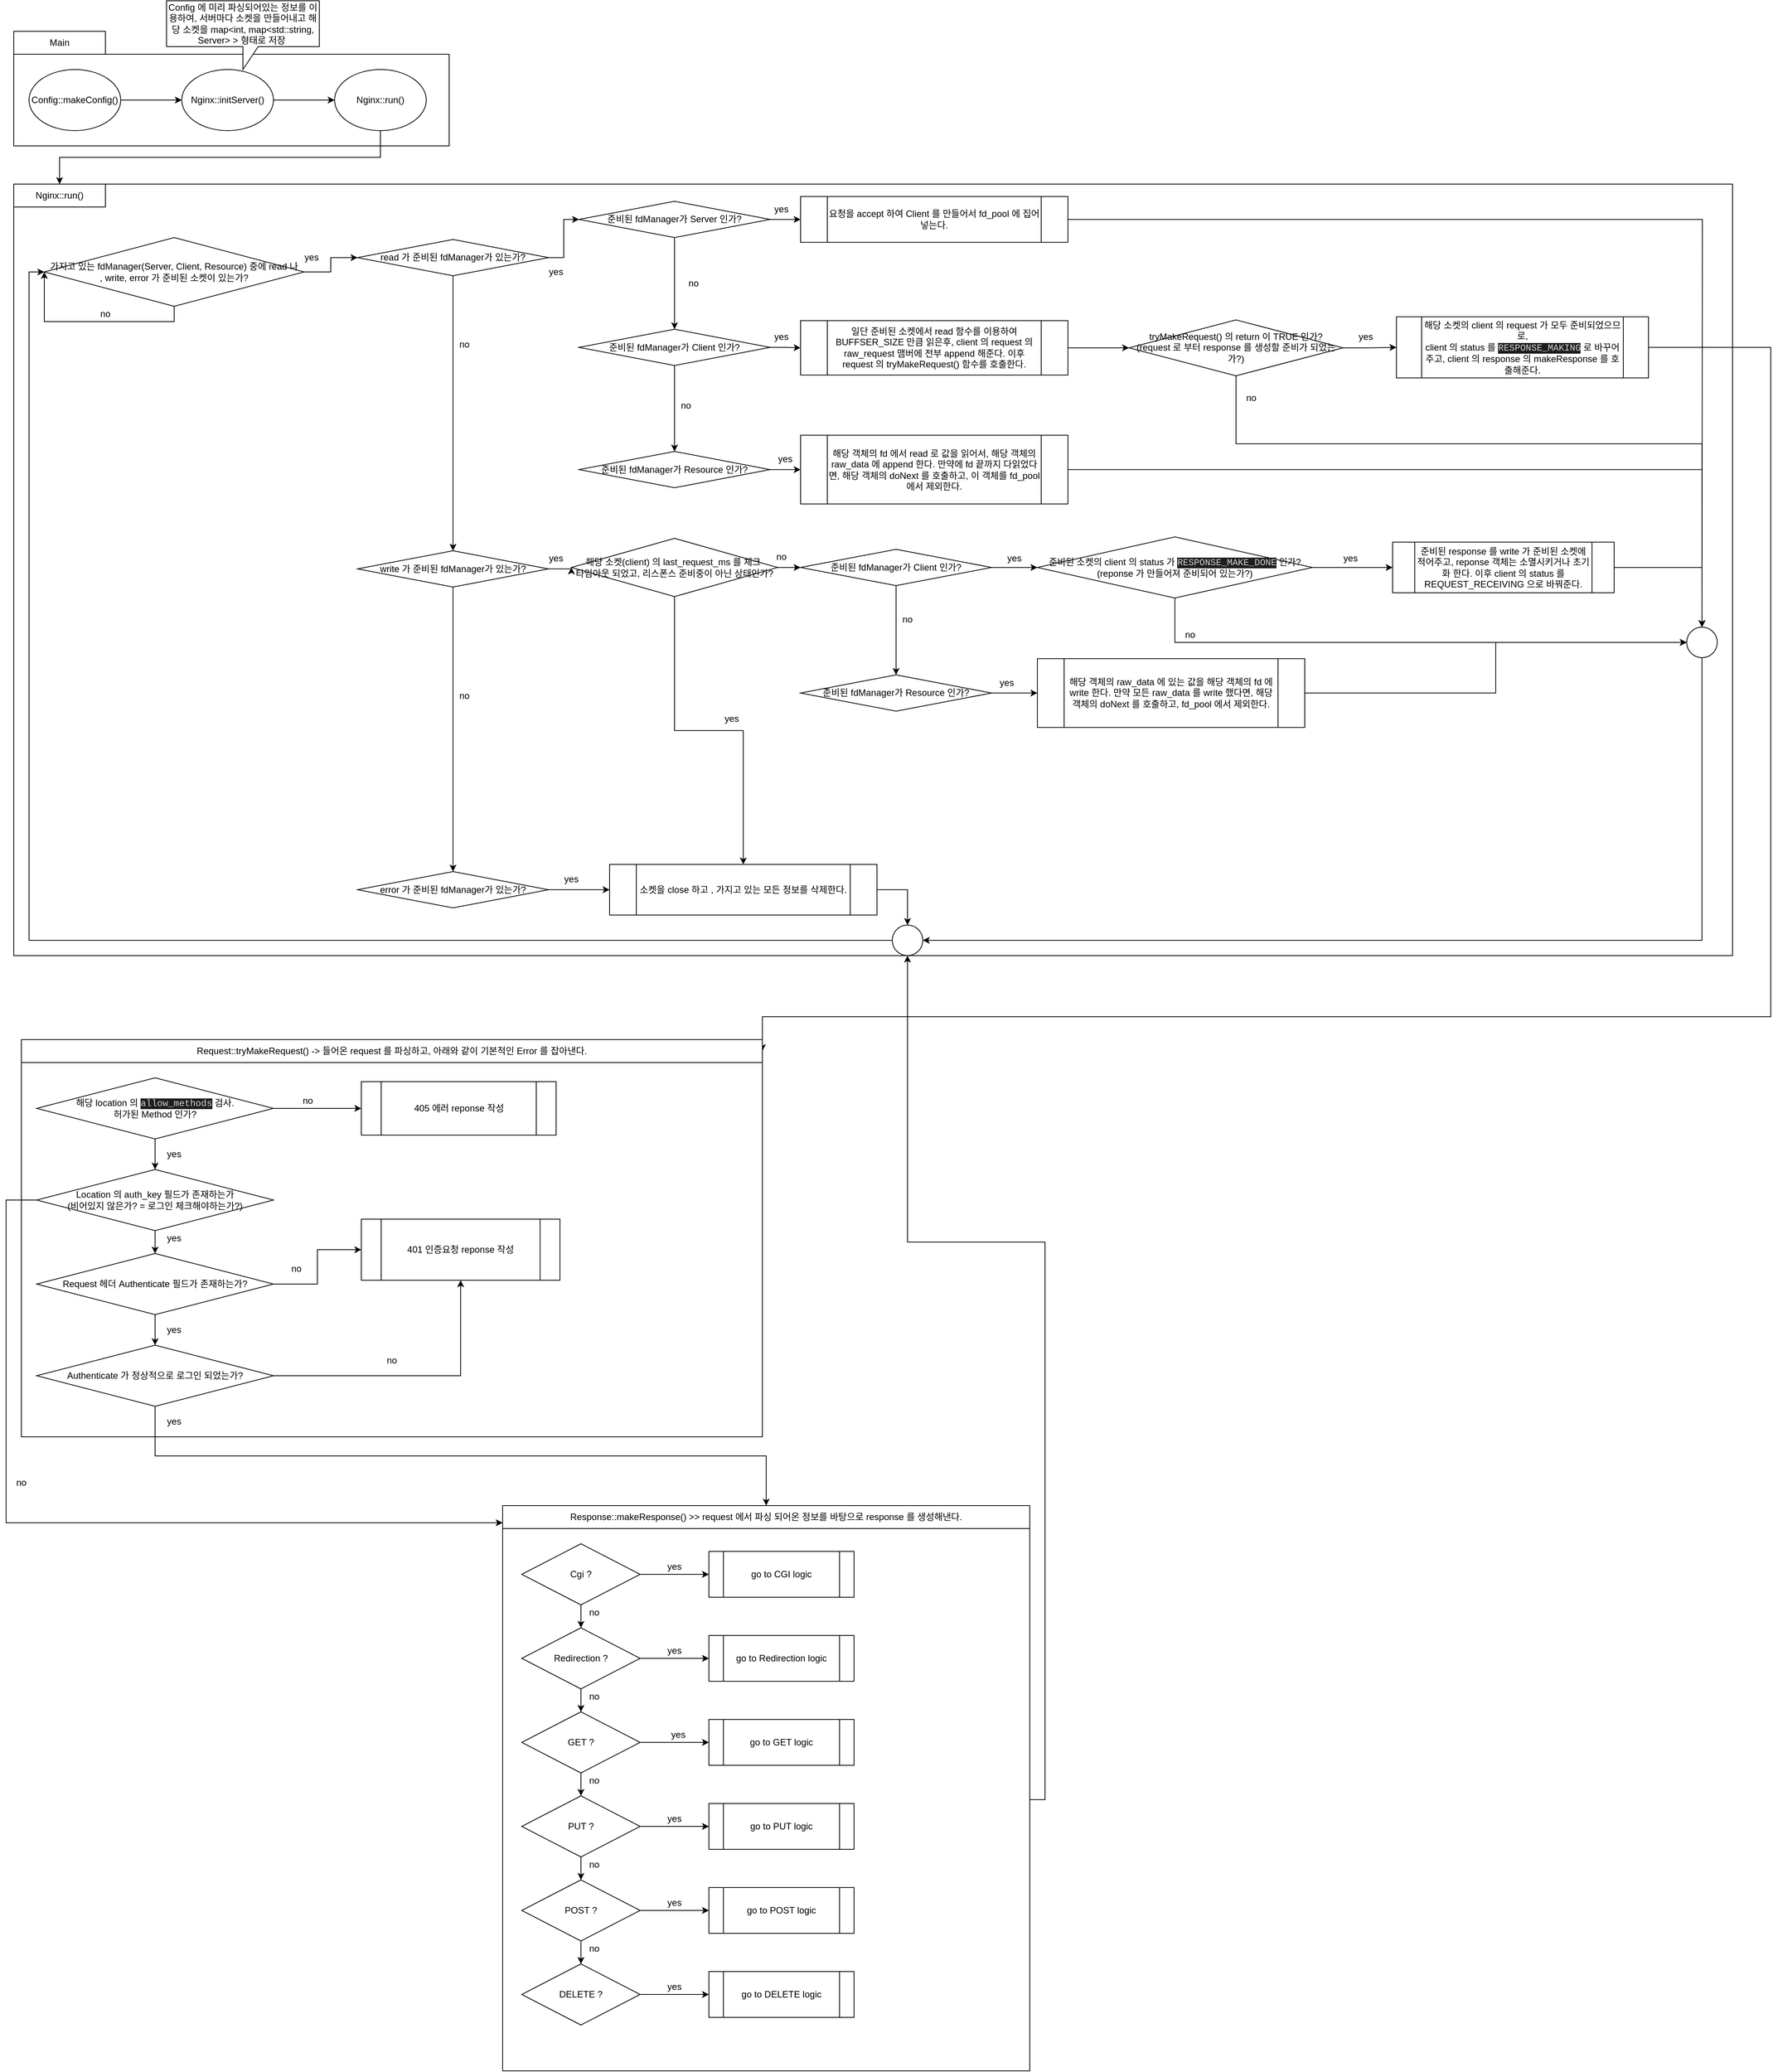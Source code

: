 <mxfile>
    <diagram id="PMlPp6as_ETNEX1RSq5d" name="Main logic">
        <mxGraphModel dx="1521" dy="1860" grid="1" gridSize="10" guides="1" tooltips="1" connect="1" arrows="1" fold="1" page="1" pageScale="1" pageWidth="850" pageHeight="1100" math="0" shadow="0">
            <root>
                <mxCell id="0"/>
                <mxCell id="1" parent="0"/>
                <mxCell id="9" value="" style="rounded=0;whiteSpace=wrap;html=1;" parent="1" vertex="1">
                    <mxGeometry x="30" y="50" width="570" height="120" as="geometry"/>
                </mxCell>
                <mxCell id="13" value="&lt;span&gt;Main&lt;/span&gt;" style="rounded=0;whiteSpace=wrap;html=1;" parent="1" vertex="1">
                    <mxGeometry x="30" y="20" width="120" height="30" as="geometry"/>
                </mxCell>
                <mxCell id="21" style="edgeStyle=orthogonalEdgeStyle;rounded=0;orthogonalLoop=1;jettySize=auto;html=1;exitX=1;exitY=0.5;exitDx=0;exitDy=0;entryX=0;entryY=0.5;entryDx=0;entryDy=0;" parent="1" source="16" target="19" edge="1">
                    <mxGeometry relative="1" as="geometry"/>
                </mxCell>
                <mxCell id="16" value="Config::makeConfig()" style="ellipse;whiteSpace=wrap;html=1;" parent="1" vertex="1">
                    <mxGeometry x="50" y="70" width="120" height="80" as="geometry"/>
                </mxCell>
                <mxCell id="22" style="edgeStyle=orthogonalEdgeStyle;rounded=0;orthogonalLoop=1;jettySize=auto;html=1;exitX=1;exitY=0.5;exitDx=0;exitDy=0;" parent="1" source="19" target="20" edge="1">
                    <mxGeometry relative="1" as="geometry"/>
                </mxCell>
                <mxCell id="19" value="Nginx::initServer()" style="ellipse;whiteSpace=wrap;html=1;" parent="1" vertex="1">
                    <mxGeometry x="250" y="70" width="120" height="80" as="geometry"/>
                </mxCell>
                <mxCell id="26" style="edgeStyle=orthogonalEdgeStyle;rounded=0;orthogonalLoop=1;jettySize=auto;html=1;exitX=0.5;exitY=1;exitDx=0;exitDy=0;entryX=0.5;entryY=0;entryDx=0;entryDy=0;" parent="1" source="20" target="25" edge="1">
                    <mxGeometry relative="1" as="geometry"/>
                </mxCell>
                <mxCell id="20" value="Nginx::run()" style="ellipse;whiteSpace=wrap;html=1;" parent="1" vertex="1">
                    <mxGeometry x="450" y="70" width="120" height="80" as="geometry"/>
                </mxCell>
                <mxCell id="23" value="Config 에 미리 파싱되어있는 정보를 이용하여, 서버마다 소켓을 만들어내고 해당 소켓을 map&amp;lt;int, map&amp;lt;std::string, Server&amp;gt; &amp;gt; 형태로 저장&amp;nbsp;" style="shape=callout;whiteSpace=wrap;html=1;perimeter=calloutPerimeter;" parent="1" vertex="1">
                    <mxGeometry x="230" y="-20" width="200" height="90" as="geometry"/>
                </mxCell>
                <mxCell id="24" value="" style="rounded=0;whiteSpace=wrap;html=1;" parent="1" vertex="1">
                    <mxGeometry x="30" y="220" width="2250" height="1010" as="geometry"/>
                </mxCell>
                <mxCell id="25" value="Nginx::run()" style="rounded=0;whiteSpace=wrap;html=1;" parent="1" vertex="1">
                    <mxGeometry x="30" y="220" width="120" height="30" as="geometry"/>
                </mxCell>
                <mxCell id="42" style="edgeStyle=orthogonalEdgeStyle;rounded=0;orthogonalLoop=1;jettySize=auto;html=1;exitX=1;exitY=0.5;exitDx=0;exitDy=0;entryX=0;entryY=0.5;entryDx=0;entryDy=0;" parent="1" source="32" target="39" edge="1">
                    <mxGeometry relative="1" as="geometry"/>
                </mxCell>
                <mxCell id="32" value="&lt;span&gt;가지고 있는 fdManager(Server, Client, Resource) 중에 read 나&lt;br&gt;, write, error 가 준비된 소켓이 있는가?&lt;/span&gt;" style="rhombus;whiteSpace=wrap;html=1;" parent="1" vertex="1">
                    <mxGeometry x="70" y="290" width="340" height="90" as="geometry"/>
                </mxCell>
                <mxCell id="37" style="edgeStyle=orthogonalEdgeStyle;rounded=0;orthogonalLoop=1;jettySize=auto;html=1;exitX=0.5;exitY=1;exitDx=0;exitDy=0;entryX=0;entryY=0.5;entryDx=0;entryDy=0;" parent="1" source="32" target="32" edge="1">
                    <mxGeometry relative="1" as="geometry">
                        <Array as="points">
                            <mxPoint x="240" y="400"/>
                            <mxPoint x="70" y="400"/>
                        </Array>
                    </mxGeometry>
                </mxCell>
                <mxCell id="38" value="no" style="text;html=1;strokeColor=none;fillColor=none;align=center;verticalAlign=middle;whiteSpace=wrap;rounded=0;" parent="1" vertex="1">
                    <mxGeometry x="130" y="380" width="40" height="20" as="geometry"/>
                </mxCell>
                <mxCell id="43" style="edgeStyle=orthogonalEdgeStyle;rounded=0;orthogonalLoop=1;jettySize=auto;html=1;exitX=0.5;exitY=1;exitDx=0;exitDy=0;entryX=0.5;entryY=0;entryDx=0;entryDy=0;" parent="1" source="39" target="40" edge="1">
                    <mxGeometry relative="1" as="geometry"/>
                </mxCell>
                <mxCell id="126" style="edgeStyle=orthogonalEdgeStyle;rounded=0;orthogonalLoop=1;jettySize=auto;html=1;exitX=1;exitY=0.5;exitDx=0;exitDy=0;entryX=0;entryY=0.5;entryDx=0;entryDy=0;" parent="1" source="39" target="131" edge="1">
                    <mxGeometry relative="1" as="geometry">
                        <mxPoint x="790" y="446.25" as="targetPoint"/>
                    </mxGeometry>
                </mxCell>
                <mxCell id="39" value="read 가 준비된 fdManager가 있는가?" style="rhombus;whiteSpace=wrap;html=1;" parent="1" vertex="1">
                    <mxGeometry x="480" y="292.5" width="250" height="47.5" as="geometry"/>
                </mxCell>
                <mxCell id="44" style="edgeStyle=orthogonalEdgeStyle;rounded=0;orthogonalLoop=1;jettySize=auto;html=1;exitX=0.5;exitY=1;exitDx=0;exitDy=0;entryX=0.5;entryY=0;entryDx=0;entryDy=0;" parent="1" source="40" target="41" edge="1">
                    <mxGeometry relative="1" as="geometry"/>
                </mxCell>
                <mxCell id="80" style="edgeStyle=orthogonalEdgeStyle;rounded=0;orthogonalLoop=1;jettySize=auto;html=1;exitX=1;exitY=0.5;exitDx=0;exitDy=0;entryX=0;entryY=0.5;entryDx=0;entryDy=0;" parent="1" source="40" target="79" edge="1">
                    <mxGeometry relative="1" as="geometry"/>
                </mxCell>
                <mxCell id="40" value="write 가 준비된 fdManager가 있는가?" style="rhombus;whiteSpace=wrap;html=1;" parent="1" vertex="1">
                    <mxGeometry x="480" y="700" width="250" height="47.5" as="geometry"/>
                </mxCell>
                <mxCell id="71" style="edgeStyle=orthogonalEdgeStyle;rounded=0;orthogonalLoop=1;jettySize=auto;html=1;exitX=1;exitY=0.5;exitDx=0;exitDy=0;entryX=0;entryY=0.5;entryDx=0;entryDy=0;" parent="1" source="41" target="70" edge="1">
                    <mxGeometry relative="1" as="geometry"/>
                </mxCell>
                <mxCell id="41" value="error 가 준비된 fdManager가 있는가?" style="rhombus;whiteSpace=wrap;html=1;" parent="1" vertex="1">
                    <mxGeometry x="480" y="1120" width="250" height="47.5" as="geometry"/>
                </mxCell>
                <mxCell id="48" style="edgeStyle=orthogonalEdgeStyle;rounded=0;orthogonalLoop=1;jettySize=auto;html=1;exitX=1;exitY=0.5;exitDx=0;exitDy=0;entryX=0;entryY=0.5;entryDx=0;entryDy=0;" parent="1" source="45" target="47" edge="1">
                    <mxGeometry relative="1" as="geometry"/>
                </mxCell>
                <mxCell id="45" value="일단 준비된 소켓에서 read 함수를 이용하여 BUFFSER_SIZE 만큼 읽은후, client 의 request 의 raw_request 맴버에 전부 append 해준다. 이후 request 의 tryMakeRequest() 함수를 호출한다." style="shape=process;whiteSpace=wrap;html=1;backgroundOutline=1;" parent="1" vertex="1">
                    <mxGeometry x="1060" y="398.75" width="350" height="71.25" as="geometry"/>
                </mxCell>
                <mxCell id="51" style="edgeStyle=orthogonalEdgeStyle;rounded=0;orthogonalLoop=1;jettySize=auto;html=1;exitX=1;exitY=0.5;exitDx=0;exitDy=0;entryX=0;entryY=0.5;entryDx=0;entryDy=0;" parent="1" source="47" target="50" edge="1">
                    <mxGeometry relative="1" as="geometry"/>
                </mxCell>
                <mxCell id="M4iSgE3HYxAyS5GzGZ9o-181" style="edgeStyle=orthogonalEdgeStyle;rounded=0;orthogonalLoop=1;jettySize=auto;html=1;exitX=0.5;exitY=1;exitDx=0;exitDy=0;entryX=0.5;entryY=0;entryDx=0;entryDy=0;" edge="1" parent="1" source="47" target="55">
                    <mxGeometry relative="1" as="geometry">
                        <Array as="points">
                            <mxPoint x="1630" y="560"/>
                            <mxPoint x="2240" y="560"/>
                        </Array>
                    </mxGeometry>
                </mxCell>
                <mxCell id="47" value="tryMakeRequest() 의 return 이 TRUE 인가?&lt;br&gt;(request 로 부터 response 를 생성할 준비가 되었는가?)" style="rhombus;whiteSpace=wrap;html=1;" parent="1" vertex="1">
                    <mxGeometry x="1490" y="397.82" width="280" height="73.12" as="geometry"/>
                </mxCell>
                <mxCell id="58" style="edgeStyle=orthogonalEdgeStyle;rounded=0;orthogonalLoop=1;jettySize=auto;html=1;exitX=1;exitY=0.5;exitDx=0;exitDy=0;entryX=1;entryY=0.5;entryDx=0;entryDy=0;" parent="1" source="50" target="88" edge="1">
                    <mxGeometry relative="1" as="geometry">
                        <Array as="points">
                            <mxPoint x="2330" y="434"/>
                            <mxPoint x="2330" y="1310"/>
                            <mxPoint x="1010" y="1310"/>
                        </Array>
                    </mxGeometry>
                </mxCell>
                <mxCell id="50" value="해당 소켓의 client 의 request 가 모두 준비되었으므로,&lt;br&gt;client 의 status 를&amp;nbsp;&lt;span style=&quot;background-color: rgb(30 , 30 , 30) ; color: rgb(212 , 212 , 212) ; font-family: &amp;#34;menlo&amp;#34; , &amp;#34;monaco&amp;#34; , &amp;#34;courier new&amp;#34; , monospace&quot;&gt;RESPONSE_MAKING&lt;/span&gt;&lt;span&gt;&amp;nbsp;로 바꾸어주고,&amp;nbsp;&lt;/span&gt;&lt;span&gt;client 의 response 의 makeResponse 를 호출해준다.&lt;/span&gt;" style="shape=process;whiteSpace=wrap;html=1;backgroundOutline=1;" parent="1" vertex="1">
                    <mxGeometry x="1840" y="393.75" width="330" height="80" as="geometry"/>
                </mxCell>
                <mxCell id="52" value="yes" style="text;html=1;strokeColor=none;fillColor=none;align=center;verticalAlign=middle;whiteSpace=wrap;rounded=0;" parent="1" vertex="1">
                    <mxGeometry x="400" y="306.25" width="40" height="20" as="geometry"/>
                </mxCell>
                <mxCell id="53" value="yes" style="text;html=1;strokeColor=none;fillColor=none;align=center;verticalAlign=middle;whiteSpace=wrap;rounded=0;" parent="1" vertex="1">
                    <mxGeometry x="720" y="325" width="40" height="20" as="geometry"/>
                </mxCell>
                <mxCell id="74" style="edgeStyle=orthogonalEdgeStyle;rounded=0;orthogonalLoop=1;jettySize=auto;html=1;exitX=0.5;exitY=1;exitDx=0;exitDy=0;entryX=1;entryY=0.5;entryDx=0;entryDy=0;" parent="1" source="55" target="73" edge="1">
                    <mxGeometry relative="1" as="geometry">
                        <Array as="points">
                            <mxPoint x="2240" y="1210"/>
                        </Array>
                    </mxGeometry>
                </mxCell>
                <mxCell id="55" value="" style="ellipse;whiteSpace=wrap;html=1;" parent="1" vertex="1">
                    <mxGeometry x="2220" y="800" width="40" height="40" as="geometry"/>
                </mxCell>
                <mxCell id="150" style="edgeStyle=orthogonalEdgeStyle;rounded=0;orthogonalLoop=1;jettySize=auto;html=1;exitX=1;exitY=0.5;exitDx=0;exitDy=0;entryX=0;entryY=0.5;entryDx=0;entryDy=0;" parent="1" source="59" target="62" edge="1">
                    <mxGeometry relative="1" as="geometry"/>
                </mxCell>
                <mxCell id="M4iSgE3HYxAyS5GzGZ9o-176" style="edgeStyle=orthogonalEdgeStyle;rounded=0;orthogonalLoop=1;jettySize=auto;html=1;exitX=0.5;exitY=1;exitDx=0;exitDy=0;entryX=0;entryY=0.5;entryDx=0;entryDy=0;" edge="1" parent="1" source="59" target="55">
                    <mxGeometry relative="1" as="geometry"/>
                </mxCell>
                <mxCell id="59" value="준비된 소켓의 client 의 status 가&amp;nbsp;&lt;span style=&quot;background-color: rgb(30 , 30 , 30) ; color: rgb(212 , 212 , 212) ; font-family: &amp;#34;menlo&amp;#34; , &amp;#34;monaco&amp;#34; , &amp;#34;courier new&amp;#34; , monospace&quot;&gt;RESPONSE_MAKE_DONE&lt;/span&gt;&lt;span&gt;&amp;nbsp;인가?&lt;/span&gt;&lt;br&gt;(reponse 가 만들어져 준비되어 있는가?)" style="rhombus;whiteSpace=wrap;html=1;" parent="1" vertex="1">
                    <mxGeometry x="1370" y="681.88" width="360" height="80" as="geometry"/>
                </mxCell>
                <mxCell id="64" style="edgeStyle=orthogonalEdgeStyle;rounded=0;orthogonalLoop=1;jettySize=auto;html=1;exitX=1;exitY=0.5;exitDx=0;exitDy=0;entryX=0.5;entryY=0;entryDx=0;entryDy=0;" parent="1" source="62" target="55" edge="1">
                    <mxGeometry relative="1" as="geometry"/>
                </mxCell>
                <mxCell id="62" value="준비된 response 를 write 가 준비된 소켓에 적어주고, reponse 객체는 소멸시키거나 초기화 한다. 이후 client 의 status 를 REQUEST_RECEIVING 으로 바꿔준다." style="shape=process;whiteSpace=wrap;html=1;backgroundOutline=1;" parent="1" vertex="1">
                    <mxGeometry x="1835" y="688.75" width="290" height="66.25" as="geometry"/>
                </mxCell>
                <mxCell id="65" value="no" style="text;html=1;strokeColor=none;fillColor=none;align=center;verticalAlign=middle;whiteSpace=wrap;rounded=0;" parent="1" vertex="1">
                    <mxGeometry x="600" y="420" width="40" height="20" as="geometry"/>
                </mxCell>
                <mxCell id="66" value="no" style="text;html=1;strokeColor=none;fillColor=none;align=center;verticalAlign=middle;whiteSpace=wrap;rounded=0;" parent="1" vertex="1">
                    <mxGeometry x="600" y="880.0" width="40" height="20" as="geometry"/>
                </mxCell>
                <mxCell id="67" value="yes" style="text;html=1;strokeColor=none;fillColor=none;align=center;verticalAlign=middle;whiteSpace=wrap;rounded=0;" parent="1" vertex="1">
                    <mxGeometry x="720" y="700" width="40" height="20" as="geometry"/>
                </mxCell>
                <mxCell id="75" style="edgeStyle=orthogonalEdgeStyle;rounded=0;orthogonalLoop=1;jettySize=auto;html=1;exitX=1;exitY=0.5;exitDx=0;exitDy=0;entryX=0.5;entryY=0;entryDx=0;entryDy=0;" parent="1" source="70" target="73" edge="1">
                    <mxGeometry relative="1" as="geometry"/>
                </mxCell>
                <mxCell id="70" value="소켓을 close 하고 , 가지고 있는 모든 정보를 삭제한다." style="shape=process;whiteSpace=wrap;html=1;backgroundOutline=1;" parent="1" vertex="1">
                    <mxGeometry x="810" y="1110.63" width="350" height="66.25" as="geometry"/>
                </mxCell>
                <mxCell id="72" value="yes" style="text;html=1;strokeColor=none;fillColor=none;align=center;verticalAlign=middle;whiteSpace=wrap;rounded=0;" parent="1" vertex="1">
                    <mxGeometry x="740" y="1120" width="40" height="20" as="geometry"/>
                </mxCell>
                <mxCell id="76" style="edgeStyle=orthogonalEdgeStyle;rounded=0;orthogonalLoop=1;jettySize=auto;html=1;exitX=0;exitY=0.5;exitDx=0;exitDy=0;entryX=0;entryY=0.5;entryDx=0;entryDy=0;" parent="1" source="73" target="32" edge="1">
                    <mxGeometry relative="1" as="geometry"/>
                </mxCell>
                <mxCell id="73" value="" style="ellipse;whiteSpace=wrap;html=1;" parent="1" vertex="1">
                    <mxGeometry x="1180" y="1190" width="40" height="40" as="geometry"/>
                </mxCell>
                <mxCell id="84" style="edgeStyle=orthogonalEdgeStyle;rounded=0;orthogonalLoop=1;jettySize=auto;html=1;exitX=0.5;exitY=1;exitDx=0;exitDy=0;entryX=0.5;entryY=0;entryDx=0;entryDy=0;" parent="1" source="79" target="70" edge="1">
                    <mxGeometry relative="1" as="geometry"/>
                </mxCell>
                <mxCell id="147" style="edgeStyle=orthogonalEdgeStyle;rounded=0;orthogonalLoop=1;jettySize=auto;html=1;exitX=1;exitY=0.5;exitDx=0;exitDy=0;entryX=0;entryY=0.5;entryDx=0;entryDy=0;" parent="1" source="79" target="146" edge="1">
                    <mxGeometry relative="1" as="geometry"/>
                </mxCell>
                <mxCell id="79" value="해당 소켓(client) 의 last_request_ms 를 체크&amp;nbsp;&lt;br&gt;타임아웃 되었고, 리스폰스 준비중이 아닌 상태인가?" style="rhombus;whiteSpace=wrap;html=1;" parent="1" vertex="1">
                    <mxGeometry x="760" y="683.75" width="270" height="76.26" as="geometry"/>
                </mxCell>
                <mxCell id="85" value="yes" style="text;html=1;strokeColor=none;fillColor=none;align=center;verticalAlign=middle;whiteSpace=wrap;rounded=0;" parent="1" vertex="1">
                    <mxGeometry x="950" y="910" width="40" height="20" as="geometry"/>
                </mxCell>
                <mxCell id="88" value="Request::tryMakeRequest() -&amp;gt; 들어온 request 를 파싱하고, 아래와 같이 기본적인 Error 를 잡아낸다." style="rounded=0;whiteSpace=wrap;html=1;" parent="1" vertex="1">
                    <mxGeometry x="40" y="1340" width="970" height="30" as="geometry"/>
                </mxCell>
                <mxCell id="89" value="" style="rounded=0;whiteSpace=wrap;html=1;" parent="1" vertex="1">
                    <mxGeometry x="40" y="1370" width="970" height="490" as="geometry"/>
                </mxCell>
                <mxCell id="92" style="edgeStyle=orthogonalEdgeStyle;rounded=0;orthogonalLoop=1;jettySize=auto;html=1;exitX=1;exitY=0.5;exitDx=0;exitDy=0;entryX=0;entryY=0.5;entryDx=0;entryDy=0;" parent="1" source="90" target="91" edge="1">
                    <mxGeometry relative="1" as="geometry"/>
                </mxCell>
                <mxCell id="100" style="edgeStyle=orthogonalEdgeStyle;rounded=0;orthogonalLoop=1;jettySize=auto;html=1;exitX=0.5;exitY=1;exitDx=0;exitDy=0;entryX=0.5;entryY=0;entryDx=0;entryDy=0;" parent="1" source="90" target="94" edge="1">
                    <mxGeometry relative="1" as="geometry"/>
                </mxCell>
                <mxCell id="90" value="해당 location 의&amp;nbsp;&lt;span style=&quot;background-color: rgb(30 , 30 , 30) ; color: rgb(212 , 212 , 212) ; font-family: &amp;#34;menlo&amp;#34; , &amp;#34;monaco&amp;#34; , &amp;#34;courier new&amp;#34; , monospace&quot;&gt;allow_methods&lt;/span&gt;&amp;nbsp;검사.&lt;br&gt;허가된 Method 인가?" style="rhombus;whiteSpace=wrap;html=1;" parent="1" vertex="1">
                    <mxGeometry x="60" y="1390" width="310" height="80" as="geometry"/>
                </mxCell>
                <mxCell id="91" value="405 에러 reponse 작성" style="shape=process;whiteSpace=wrap;html=1;backgroundOutline=1;" parent="1" vertex="1">
                    <mxGeometry x="485" y="1395" width="255" height="70" as="geometry"/>
                </mxCell>
                <mxCell id="93" value="no" style="text;html=1;strokeColor=none;fillColor=none;align=center;verticalAlign=middle;whiteSpace=wrap;rounded=0;" parent="1" vertex="1">
                    <mxGeometry x="395" y="1410" width="40" height="20" as="geometry"/>
                </mxCell>
                <mxCell id="96" style="edgeStyle=orthogonalEdgeStyle;rounded=0;orthogonalLoop=1;jettySize=auto;html=1;entryX=0;entryY=0.75;entryDx=0;entryDy=0;exitX=0;exitY=0.5;exitDx=0;exitDy=0;" parent="1" source="94" target="154" edge="1">
                    <mxGeometry relative="1" as="geometry">
                        <Array as="points">
                            <mxPoint x="20" y="1550"/>
                            <mxPoint x="20" y="1973"/>
                        </Array>
                    </mxGeometry>
                </mxCell>
                <mxCell id="103" style="edgeStyle=orthogonalEdgeStyle;rounded=0;orthogonalLoop=1;jettySize=auto;html=1;exitX=0.5;exitY=1;exitDx=0;exitDy=0;entryX=0.5;entryY=0;entryDx=0;entryDy=0;" parent="1" source="94" target="101" edge="1">
                    <mxGeometry relative="1" as="geometry"/>
                </mxCell>
                <mxCell id="94" value="Location 의 auth_key 필드가 존재하는가&lt;br&gt;(비어있지 않은가? = 로그인 체크해야하는가?)" style="rhombus;whiteSpace=wrap;html=1;" parent="1" vertex="1">
                    <mxGeometry x="60" y="1510" width="310" height="80" as="geometry"/>
                </mxCell>
                <mxCell id="97" value="no" style="text;html=1;strokeColor=none;fillColor=none;align=center;verticalAlign=middle;whiteSpace=wrap;rounded=0;" parent="1" vertex="1">
                    <mxGeometry x="20" y="1910" width="40" height="20" as="geometry"/>
                </mxCell>
                <mxCell id="98" value="401 인증요청 reponse 작성" style="shape=process;whiteSpace=wrap;html=1;backgroundOutline=1;" parent="1" vertex="1">
                    <mxGeometry x="485" y="1575" width="260" height="80" as="geometry"/>
                </mxCell>
                <mxCell id="107" style="edgeStyle=orthogonalEdgeStyle;rounded=0;orthogonalLoop=1;jettySize=auto;html=1;exitX=1;exitY=0.5;exitDx=0;exitDy=0;entryX=0;entryY=0.5;entryDx=0;entryDy=0;" parent="1" source="101" target="98" edge="1">
                    <mxGeometry relative="1" as="geometry"/>
                </mxCell>
                <mxCell id="109" style="edgeStyle=orthogonalEdgeStyle;rounded=0;orthogonalLoop=1;jettySize=auto;html=1;exitX=0.5;exitY=1;exitDx=0;exitDy=0;entryX=0.5;entryY=0;entryDx=0;entryDy=0;" parent="1" source="101" target="108" edge="1">
                    <mxGeometry relative="1" as="geometry"/>
                </mxCell>
                <mxCell id="101" value="Request 헤더 Authenticate 필드가 존재하는가?" style="rhombus;whiteSpace=wrap;html=1;" parent="1" vertex="1">
                    <mxGeometry x="60" y="1620" width="310" height="80" as="geometry"/>
                </mxCell>
                <mxCell id="102" value="yes" style="text;html=1;strokeColor=none;fillColor=none;align=center;verticalAlign=middle;whiteSpace=wrap;rounded=0;" parent="1" vertex="1">
                    <mxGeometry x="220" y="1480" width="40" height="20" as="geometry"/>
                </mxCell>
                <mxCell id="104" value="yes" style="text;html=1;strokeColor=none;fillColor=none;align=center;verticalAlign=middle;whiteSpace=wrap;rounded=0;" parent="1" vertex="1">
                    <mxGeometry x="220" y="1590" width="40" height="20" as="geometry"/>
                </mxCell>
                <mxCell id="105" value="no" style="text;html=1;strokeColor=none;fillColor=none;align=center;verticalAlign=middle;whiteSpace=wrap;rounded=0;" parent="1" vertex="1">
                    <mxGeometry x="380" y="1630" width="40" height="20" as="geometry"/>
                </mxCell>
                <mxCell id="112" style="edgeStyle=orthogonalEdgeStyle;rounded=0;orthogonalLoop=1;jettySize=auto;html=1;exitX=0.5;exitY=1;exitDx=0;exitDy=0;entryX=0.5;entryY=0;entryDx=0;entryDy=0;" parent="1" source="108" target="154" edge="1">
                    <mxGeometry relative="1" as="geometry"/>
                </mxCell>
                <mxCell id="113" style="edgeStyle=orthogonalEdgeStyle;rounded=0;orthogonalLoop=1;jettySize=auto;html=1;exitX=1;exitY=0.5;exitDx=0;exitDy=0;entryX=0.5;entryY=1;entryDx=0;entryDy=0;" parent="1" source="108" target="98" edge="1">
                    <mxGeometry relative="1" as="geometry"/>
                </mxCell>
                <mxCell id="108" value="Authenticate 가 정상적으로 로그인 되었는가?" style="rhombus;whiteSpace=wrap;html=1;" parent="1" vertex="1">
                    <mxGeometry x="60" y="1740" width="310" height="80" as="geometry"/>
                </mxCell>
                <mxCell id="110" value="yes" style="text;html=1;strokeColor=none;fillColor=none;align=center;verticalAlign=middle;whiteSpace=wrap;rounded=0;" parent="1" vertex="1">
                    <mxGeometry x="220" y="1710" width="40" height="20" as="geometry"/>
                </mxCell>
                <mxCell id="111" value="yes" style="text;html=1;strokeColor=none;fillColor=none;align=center;verticalAlign=middle;whiteSpace=wrap;rounded=0;" parent="1" vertex="1">
                    <mxGeometry x="220" y="1830" width="40" height="20" as="geometry"/>
                </mxCell>
                <mxCell id="115" value="no" style="text;html=1;strokeColor=none;fillColor=none;align=center;verticalAlign=middle;whiteSpace=wrap;rounded=0;" parent="1" vertex="1">
                    <mxGeometry x="505" y="1750" width="40" height="20" as="geometry"/>
                </mxCell>
                <mxCell id="134" style="edgeStyle=orthogonalEdgeStyle;rounded=0;orthogonalLoop=1;jettySize=auto;html=1;exitX=0.5;exitY=1;exitDx=0;exitDy=0;entryX=0.5;entryY=0;entryDx=0;entryDy=0;" parent="1" source="131" target="132" edge="1">
                    <mxGeometry relative="1" as="geometry"/>
                </mxCell>
                <mxCell id="138" style="edgeStyle=orthogonalEdgeStyle;rounded=0;orthogonalLoop=1;jettySize=auto;html=1;exitX=1;exitY=0.5;exitDx=0;exitDy=0;entryX=0;entryY=0.5;entryDx=0;entryDy=0;" parent="1" source="131" target="137" edge="1">
                    <mxGeometry relative="1" as="geometry"/>
                </mxCell>
                <mxCell id="131" value="준비된 fdManager가 Server 인가?" style="rhombus;whiteSpace=wrap;html=1;" parent="1" vertex="1">
                    <mxGeometry x="770" y="242.5" width="250" height="47.5" as="geometry"/>
                </mxCell>
                <mxCell id="135" style="edgeStyle=orthogonalEdgeStyle;rounded=0;orthogonalLoop=1;jettySize=auto;html=1;exitX=0.5;exitY=1;exitDx=0;exitDy=0;entryX=0.5;entryY=0;entryDx=0;entryDy=0;" parent="1" source="132" target="133" edge="1">
                    <mxGeometry relative="1" as="geometry"/>
                </mxCell>
                <mxCell id="140" style="edgeStyle=orthogonalEdgeStyle;rounded=0;orthogonalLoop=1;jettySize=auto;html=1;exitX=1;exitY=0.5;exitDx=0;exitDy=0;entryX=0;entryY=0.5;entryDx=0;entryDy=0;" parent="1" source="132" target="45" edge="1">
                    <mxGeometry relative="1" as="geometry"/>
                </mxCell>
                <mxCell id="132" value="준비된 fdManager가 Client 인가?" style="rhombus;whiteSpace=wrap;html=1;" parent="1" vertex="1">
                    <mxGeometry x="770" y="410" width="250" height="47.5" as="geometry"/>
                </mxCell>
                <mxCell id="142" style="edgeStyle=orthogonalEdgeStyle;rounded=0;orthogonalLoop=1;jettySize=auto;html=1;exitX=1;exitY=0.5;exitDx=0;exitDy=0;entryX=0;entryY=0.5;entryDx=0;entryDy=0;" parent="1" source="133" target="141" edge="1">
                    <mxGeometry relative="1" as="geometry"/>
                </mxCell>
                <mxCell id="133" value="준비된 fdManager가 Resource 인가?" style="rhombus;whiteSpace=wrap;html=1;" parent="1" vertex="1">
                    <mxGeometry x="770" y="570" width="250" height="47.5" as="geometry"/>
                </mxCell>
                <mxCell id="139" style="edgeStyle=orthogonalEdgeStyle;rounded=0;orthogonalLoop=1;jettySize=auto;html=1;exitX=1;exitY=0.5;exitDx=0;exitDy=0;" parent="1" source="137" edge="1">
                    <mxGeometry relative="1" as="geometry">
                        <mxPoint x="2240" y="800" as="targetPoint"/>
                    </mxGeometry>
                </mxCell>
                <mxCell id="137" value="요청을 accept 하여 Client 를 만들어서 fd_pool 에 집어넣는다." style="shape=process;whiteSpace=wrap;html=1;backgroundOutline=1;" parent="1" vertex="1">
                    <mxGeometry x="1060" y="236.25" width="350" height="60" as="geometry"/>
                </mxCell>
                <mxCell id="143" style="edgeStyle=orthogonalEdgeStyle;rounded=0;orthogonalLoop=1;jettySize=auto;html=1;exitX=1;exitY=0.5;exitDx=0;exitDy=0;entryX=0.5;entryY=0;entryDx=0;entryDy=0;" parent="1" source="141" target="55" edge="1">
                    <mxGeometry relative="1" as="geometry"/>
                </mxCell>
                <mxCell id="141" value="해당 객체의 fd 에서 read 로 값을 읽어서, 해당 객체의 raw_data 에 append 한다. 만약에 fd 끝까지 다읽었다면, 해당 객체의 doNext 를 호출하고, 이 객체를 fd_pool 에서 제외한다." style="shape=process;whiteSpace=wrap;html=1;backgroundOutline=1;" parent="1" vertex="1">
                    <mxGeometry x="1060" y="548.75" width="350" height="90" as="geometry"/>
                </mxCell>
                <mxCell id="152" style="edgeStyle=orthogonalEdgeStyle;rounded=0;orthogonalLoop=1;jettySize=auto;html=1;exitX=1;exitY=0.5;exitDx=0;exitDy=0;entryX=0;entryY=0.5;entryDx=0;entryDy=0;" parent="1" source="145" target="151" edge="1">
                    <mxGeometry relative="1" as="geometry"/>
                </mxCell>
                <mxCell id="145" value="준비된 fdManager가 Resource 인가?" style="rhombus;whiteSpace=wrap;html=1;" parent="1" vertex="1">
                    <mxGeometry x="1060" y="862.5" width="250" height="47.5" as="geometry"/>
                </mxCell>
                <mxCell id="148" style="edgeStyle=orthogonalEdgeStyle;rounded=0;orthogonalLoop=1;jettySize=auto;html=1;exitX=0.5;exitY=1;exitDx=0;exitDy=0;entryX=0.5;entryY=0;entryDx=0;entryDy=0;" parent="1" source="146" target="145" edge="1">
                    <mxGeometry relative="1" as="geometry"/>
                </mxCell>
                <mxCell id="149" style="edgeStyle=orthogonalEdgeStyle;rounded=0;orthogonalLoop=1;jettySize=auto;html=1;exitX=1;exitY=0.5;exitDx=0;exitDy=0;entryX=0;entryY=0.5;entryDx=0;entryDy=0;" parent="1" source="146" target="59" edge="1">
                    <mxGeometry relative="1" as="geometry"/>
                </mxCell>
                <mxCell id="146" value="준비된 fdManager가 Client 인가?" style="rhombus;whiteSpace=wrap;html=1;" parent="1" vertex="1">
                    <mxGeometry x="1060" y="698.13" width="250" height="47.5" as="geometry"/>
                </mxCell>
                <mxCell id="153" style="edgeStyle=orthogonalEdgeStyle;rounded=0;orthogonalLoop=1;jettySize=auto;html=1;exitX=1;exitY=0.5;exitDx=0;exitDy=0;entryX=0;entryY=0.5;entryDx=0;entryDy=0;" parent="1" source="151" target="55" edge="1">
                    <mxGeometry relative="1" as="geometry"/>
                </mxCell>
                <mxCell id="151" value="해당 객체의 raw_data 에 있는 값을 해당 객체의 fd 에 write 한다. 만약 모든 raw_data 를 write 했다면, 해당 객체의 doNext 를 호출하고, fd_pool 에서 제외한다." style="shape=process;whiteSpace=wrap;html=1;backgroundOutline=1;" parent="1" vertex="1">
                    <mxGeometry x="1370" y="841.25" width="350" height="90" as="geometry"/>
                </mxCell>
                <mxCell id="154" value="Response::makeResponse() &amp;gt;&amp;gt; request 에서 파싱 되어온 정보를 바탕으로 response 를 생성해낸다." style="rounded=0;whiteSpace=wrap;html=1;" parent="1" vertex="1">
                    <mxGeometry x="670" y="1950" width="690" height="30" as="geometry"/>
                </mxCell>
                <mxCell id="ts60tpaNopWPV-SlLp2l-180" style="edgeStyle=orthogonalEdgeStyle;rounded=0;orthogonalLoop=1;jettySize=auto;html=1;exitX=1;exitY=0.5;exitDx=0;exitDy=0;entryX=0.5;entryY=1;entryDx=0;entryDy=0;" parent="1" source="155" target="73" edge="1">
                    <mxGeometry relative="1" as="geometry">
                        <mxPoint x="1200" y="1610" as="targetPoint"/>
                    </mxGeometry>
                </mxCell>
                <mxCell id="155" value="" style="rounded=0;whiteSpace=wrap;html=1;" parent="1" vertex="1">
                    <mxGeometry x="670" y="1980" width="690" height="710" as="geometry"/>
                </mxCell>
                <mxCell id="ts60tpaNopWPV-SlLp2l-168" style="edgeStyle=orthogonalEdgeStyle;rounded=0;orthogonalLoop=1;jettySize=auto;html=1;exitX=1;exitY=0.5;exitDx=0;exitDy=0;entryX=0;entryY=0.5;entryDx=0;entryDy=0;" parent="1" source="157" target="166" edge="1">
                    <mxGeometry relative="1" as="geometry"/>
                </mxCell>
                <mxCell id="ts60tpaNopWPV-SlLp2l-171" style="edgeStyle=orthogonalEdgeStyle;rounded=0;orthogonalLoop=1;jettySize=auto;html=1;exitX=0.5;exitY=1;exitDx=0;exitDy=0;" parent="1" source="157" target="158" edge="1">
                    <mxGeometry relative="1" as="geometry"/>
                </mxCell>
                <mxCell id="157" value="Cgi ?" style="rhombus;whiteSpace=wrap;html=1;" parent="1" vertex="1">
                    <mxGeometry x="695" y="2000" width="155" height="80" as="geometry"/>
                </mxCell>
                <mxCell id="ts60tpaNopWPV-SlLp2l-169" style="edgeStyle=orthogonalEdgeStyle;rounded=0;orthogonalLoop=1;jettySize=auto;html=1;exitX=1;exitY=0.5;exitDx=0;exitDy=0;entryX=0;entryY=0.5;entryDx=0;entryDy=0;" parent="1" source="158" target="165" edge="1">
                    <mxGeometry relative="1" as="geometry"/>
                </mxCell>
                <mxCell id="ts60tpaNopWPV-SlLp2l-172" style="edgeStyle=orthogonalEdgeStyle;rounded=0;orthogonalLoop=1;jettySize=auto;html=1;exitX=0.5;exitY=1;exitDx=0;exitDy=0;entryX=0.5;entryY=0;entryDx=0;entryDy=0;" parent="1" source="158" target="159" edge="1">
                    <mxGeometry relative="1" as="geometry"/>
                </mxCell>
                <mxCell id="158" value="Redirection ?&lt;br&gt;" style="rhombus;whiteSpace=wrap;html=1;" parent="1" vertex="1">
                    <mxGeometry x="695" y="2110" width="155" height="80" as="geometry"/>
                </mxCell>
                <mxCell id="ts60tpaNopWPV-SlLp2l-173" style="edgeStyle=orthogonalEdgeStyle;rounded=0;orthogonalLoop=1;jettySize=auto;html=1;exitX=0.5;exitY=1;exitDx=0;exitDy=0;entryX=0.5;entryY=0;entryDx=0;entryDy=0;" parent="1" source="159" target="160" edge="1">
                    <mxGeometry relative="1" as="geometry"/>
                </mxCell>
                <mxCell id="ts60tpaNopWPV-SlLp2l-176" style="edgeStyle=orthogonalEdgeStyle;rounded=0;orthogonalLoop=1;jettySize=auto;html=1;exitX=1;exitY=0.5;exitDx=0;exitDy=0;entryX=0;entryY=0.5;entryDx=0;entryDy=0;" parent="1" source="159" target="163" edge="1">
                    <mxGeometry relative="1" as="geometry"/>
                </mxCell>
                <mxCell id="159" value="GET ?" style="rhombus;whiteSpace=wrap;html=1;" parent="1" vertex="1">
                    <mxGeometry x="695" y="2220" width="155" height="80" as="geometry"/>
                </mxCell>
                <mxCell id="ts60tpaNopWPV-SlLp2l-174" style="edgeStyle=orthogonalEdgeStyle;rounded=0;orthogonalLoop=1;jettySize=auto;html=1;exitX=0.5;exitY=1;exitDx=0;exitDy=0;entryX=0.5;entryY=0;entryDx=0;entryDy=0;" parent="1" source="160" target="161" edge="1">
                    <mxGeometry relative="1" as="geometry"/>
                </mxCell>
                <mxCell id="ts60tpaNopWPV-SlLp2l-177" style="edgeStyle=orthogonalEdgeStyle;rounded=0;orthogonalLoop=1;jettySize=auto;html=1;exitX=1;exitY=0.5;exitDx=0;exitDy=0;entryX=0;entryY=0.5;entryDx=0;entryDy=0;" parent="1" source="160" target="164" edge="1">
                    <mxGeometry relative="1" as="geometry"/>
                </mxCell>
                <mxCell id="160" value="PUT ?" style="rhombus;whiteSpace=wrap;html=1;" parent="1" vertex="1">
                    <mxGeometry x="695" y="2330" width="155" height="80" as="geometry"/>
                </mxCell>
                <mxCell id="ts60tpaNopWPV-SlLp2l-175" style="edgeStyle=orthogonalEdgeStyle;rounded=0;orthogonalLoop=1;jettySize=auto;html=1;exitX=0.5;exitY=1;exitDx=0;exitDy=0;entryX=0.5;entryY=0;entryDx=0;entryDy=0;" parent="1" source="161" target="162" edge="1">
                    <mxGeometry relative="1" as="geometry"/>
                </mxCell>
                <mxCell id="ts60tpaNopWPV-SlLp2l-178" style="edgeStyle=orthogonalEdgeStyle;rounded=0;orthogonalLoop=1;jettySize=auto;html=1;exitX=1;exitY=0.5;exitDx=0;exitDy=0;entryX=0;entryY=0.5;entryDx=0;entryDy=0;" parent="1" source="161" target="167" edge="1">
                    <mxGeometry relative="1" as="geometry"/>
                </mxCell>
                <mxCell id="161" value="POST ?" style="rhombus;whiteSpace=wrap;html=1;" parent="1" vertex="1">
                    <mxGeometry x="695" y="2440" width="155" height="80" as="geometry"/>
                </mxCell>
                <mxCell id="ts60tpaNopWPV-SlLp2l-179" style="edgeStyle=orthogonalEdgeStyle;rounded=0;orthogonalLoop=1;jettySize=auto;html=1;exitX=1;exitY=0.5;exitDx=0;exitDy=0;entryX=0;entryY=0.5;entryDx=0;entryDy=0;" parent="1" source="162" target="168" edge="1">
                    <mxGeometry relative="1" as="geometry"/>
                </mxCell>
                <mxCell id="162" value="DELETE ?" style="rhombus;whiteSpace=wrap;html=1;" parent="1" vertex="1">
                    <mxGeometry x="695" y="2550" width="155" height="80" as="geometry"/>
                </mxCell>
                <UserObject label="go to GET logic" link="data:page/id,qHHu5Iu4kBW9kB_dDf5P" id="163">
                    <mxCell style="shape=process;whiteSpace=wrap;html=1;backgroundOutline=1;" parent="1" vertex="1">
                        <mxGeometry x="940" y="2230" width="190" height="60" as="geometry"/>
                    </mxCell>
                </UserObject>
                <UserObject label="go to PUT logic" link="data:page/id,U35SppavvcNblUDBsS2S" id="164">
                    <mxCell style="shape=process;whiteSpace=wrap;html=1;backgroundOutline=1;" parent="1" vertex="1">
                        <mxGeometry x="940" y="2340" width="190" height="60" as="geometry"/>
                    </mxCell>
                </UserObject>
                <UserObject label="go to Redirection logic" id="165">
                    <mxCell style="shape=process;whiteSpace=wrap;html=1;backgroundOutline=1;" parent="1" vertex="1">
                        <mxGeometry x="940" y="2120" width="190" height="60" as="geometry"/>
                    </mxCell>
                </UserObject>
                <UserObject label="go to CGI logic" link="data:page/id,MAGYURwi_ixvsNGcSUd1" id="166">
                    <mxCell style="shape=process;whiteSpace=wrap;html=1;backgroundOutline=1;" parent="1" vertex="1">
                        <mxGeometry x="940" y="2010" width="190" height="60" as="geometry"/>
                    </mxCell>
                </UserObject>
                <UserObject label="go to POST logic" id="167">
                    <mxCell style="shape=process;whiteSpace=wrap;html=1;backgroundOutline=1;" parent="1" vertex="1">
                        <mxGeometry x="940" y="2450" width="190" height="60" as="geometry"/>
                    </mxCell>
                </UserObject>
                <UserObject label="go to DELETE logic" id="168">
                    <mxCell style="shape=process;whiteSpace=wrap;html=1;backgroundOutline=1;" parent="1" vertex="1">
                        <mxGeometry x="940" y="2560" width="190" height="60" as="geometry"/>
                    </mxCell>
                </UserObject>
                <mxCell id="M4iSgE3HYxAyS5GzGZ9o-168" value="yes" style="text;html=1;strokeColor=none;fillColor=none;align=center;verticalAlign=middle;whiteSpace=wrap;rounded=0;" vertex="1" parent="1">
                    <mxGeometry x="1015" y="242.5" width="40" height="20" as="geometry"/>
                </mxCell>
                <mxCell id="M4iSgE3HYxAyS5GzGZ9o-169" value="no" style="text;html=1;strokeColor=none;fillColor=none;align=center;verticalAlign=middle;whiteSpace=wrap;rounded=0;" vertex="1" parent="1">
                    <mxGeometry x="900" y="340" width="40" height="20" as="geometry"/>
                </mxCell>
                <mxCell id="M4iSgE3HYxAyS5GzGZ9o-170" value="no" style="text;html=1;strokeColor=none;fillColor=none;align=center;verticalAlign=middle;whiteSpace=wrap;rounded=0;" vertex="1" parent="1">
                    <mxGeometry x="890" y="500" width="40" height="20" as="geometry"/>
                </mxCell>
                <mxCell id="M4iSgE3HYxAyS5GzGZ9o-171" value="no" style="text;html=1;strokeColor=none;fillColor=none;align=center;verticalAlign=middle;whiteSpace=wrap;rounded=0;" vertex="1" parent="1">
                    <mxGeometry x="1015" y="698.13" width="40" height="20" as="geometry"/>
                </mxCell>
                <mxCell id="M4iSgE3HYxAyS5GzGZ9o-172" value="no" style="text;html=1;strokeColor=none;fillColor=none;align=center;verticalAlign=middle;whiteSpace=wrap;rounded=0;" vertex="1" parent="1">
                    <mxGeometry x="1180" y="780" width="40" height="20" as="geometry"/>
                </mxCell>
                <mxCell id="M4iSgE3HYxAyS5GzGZ9o-173" value="yes" style="text;html=1;strokeColor=none;fillColor=none;align=center;verticalAlign=middle;whiteSpace=wrap;rounded=0;" vertex="1" parent="1">
                    <mxGeometry x="1320" y="700" width="40" height="20" as="geometry"/>
                </mxCell>
                <mxCell id="M4iSgE3HYxAyS5GzGZ9o-174" value="yes" style="text;html=1;strokeColor=none;fillColor=none;align=center;verticalAlign=middle;whiteSpace=wrap;rounded=0;" vertex="1" parent="1">
                    <mxGeometry x="1310" y="862.5" width="40" height="20" as="geometry"/>
                </mxCell>
                <mxCell id="M4iSgE3HYxAyS5GzGZ9o-175" value="yes" style="text;html=1;strokeColor=none;fillColor=none;align=center;verticalAlign=middle;whiteSpace=wrap;rounded=0;" vertex="1" parent="1">
                    <mxGeometry x="1760" y="700" width="40" height="20" as="geometry"/>
                </mxCell>
                <mxCell id="M4iSgE3HYxAyS5GzGZ9o-177" value="no" style="text;html=1;strokeColor=none;fillColor=none;align=center;verticalAlign=middle;whiteSpace=wrap;rounded=0;" vertex="1" parent="1">
                    <mxGeometry x="1550" y="800" width="40" height="20" as="geometry"/>
                </mxCell>
                <mxCell id="M4iSgE3HYxAyS5GzGZ9o-178" value="yes" style="text;html=1;strokeColor=none;fillColor=none;align=center;verticalAlign=middle;whiteSpace=wrap;rounded=0;" vertex="1" parent="1">
                    <mxGeometry x="1015" y="410" width="40" height="20" as="geometry"/>
                </mxCell>
                <mxCell id="M4iSgE3HYxAyS5GzGZ9o-180" value="yes" style="text;html=1;strokeColor=none;fillColor=none;align=center;verticalAlign=middle;whiteSpace=wrap;rounded=0;" vertex="1" parent="1">
                    <mxGeometry x="1020" y="570" width="40" height="20" as="geometry"/>
                </mxCell>
                <mxCell id="M4iSgE3HYxAyS5GzGZ9o-182" value="no" style="text;html=1;strokeColor=none;fillColor=none;align=center;verticalAlign=middle;whiteSpace=wrap;rounded=0;" vertex="1" parent="1">
                    <mxGeometry x="1630" y="490" width="40" height="20" as="geometry"/>
                </mxCell>
                <mxCell id="M4iSgE3HYxAyS5GzGZ9o-183" value="yes" style="text;html=1;strokeColor=none;fillColor=none;align=center;verticalAlign=middle;whiteSpace=wrap;rounded=0;" vertex="1" parent="1">
                    <mxGeometry x="1780" y="410" width="40" height="20" as="geometry"/>
                </mxCell>
                <mxCell id="M4iSgE3HYxAyS5GzGZ9o-184" value="yes" style="text;html=1;strokeColor=none;fillColor=none;align=center;verticalAlign=middle;whiteSpace=wrap;rounded=0;" vertex="1" parent="1">
                    <mxGeometry x="875" y="2020" width="40" height="20" as="geometry"/>
                </mxCell>
                <mxCell id="M4iSgE3HYxAyS5GzGZ9o-185" value="yes" style="text;html=1;strokeColor=none;fillColor=none;align=center;verticalAlign=middle;whiteSpace=wrap;rounded=0;" vertex="1" parent="1">
                    <mxGeometry x="875" y="2130" width="40" height="20" as="geometry"/>
                </mxCell>
                <mxCell id="M4iSgE3HYxAyS5GzGZ9o-186" value="yes" style="text;html=1;strokeColor=none;fillColor=none;align=center;verticalAlign=middle;whiteSpace=wrap;rounded=0;" vertex="1" parent="1">
                    <mxGeometry x="880" y="2240" width="40" height="20" as="geometry"/>
                </mxCell>
                <mxCell id="M4iSgE3HYxAyS5GzGZ9o-187" value="yes" style="text;html=1;strokeColor=none;fillColor=none;align=center;verticalAlign=middle;whiteSpace=wrap;rounded=0;" vertex="1" parent="1">
                    <mxGeometry x="875" y="2350" width="40" height="20" as="geometry"/>
                </mxCell>
                <mxCell id="M4iSgE3HYxAyS5GzGZ9o-188" value="yes" style="text;html=1;strokeColor=none;fillColor=none;align=center;verticalAlign=middle;whiteSpace=wrap;rounded=0;" vertex="1" parent="1">
                    <mxGeometry x="875" y="2460" width="40" height="20" as="geometry"/>
                </mxCell>
                <mxCell id="M4iSgE3HYxAyS5GzGZ9o-189" value="yes" style="text;html=1;strokeColor=none;fillColor=none;align=center;verticalAlign=middle;whiteSpace=wrap;rounded=0;" vertex="1" parent="1">
                    <mxGeometry x="875" y="2570" width="40" height="20" as="geometry"/>
                </mxCell>
                <mxCell id="M4iSgE3HYxAyS5GzGZ9o-190" value="no" style="text;html=1;strokeColor=none;fillColor=none;align=center;verticalAlign=middle;whiteSpace=wrap;rounded=0;" vertex="1" parent="1">
                    <mxGeometry x="770" y="2080" width="40" height="20" as="geometry"/>
                </mxCell>
                <mxCell id="M4iSgE3HYxAyS5GzGZ9o-191" value="no" style="text;html=1;strokeColor=none;fillColor=none;align=center;verticalAlign=middle;whiteSpace=wrap;rounded=0;" vertex="1" parent="1">
                    <mxGeometry x="770" y="2190" width="40" height="20" as="geometry"/>
                </mxCell>
                <mxCell id="M4iSgE3HYxAyS5GzGZ9o-192" value="no" style="text;html=1;strokeColor=none;fillColor=none;align=center;verticalAlign=middle;whiteSpace=wrap;rounded=0;" vertex="1" parent="1">
                    <mxGeometry x="770" y="2300" width="40" height="20" as="geometry"/>
                </mxCell>
                <mxCell id="M4iSgE3HYxAyS5GzGZ9o-193" value="no" style="text;html=1;strokeColor=none;fillColor=none;align=center;verticalAlign=middle;whiteSpace=wrap;rounded=0;" vertex="1" parent="1">
                    <mxGeometry x="770" y="2410" width="40" height="20" as="geometry"/>
                </mxCell>
                <mxCell id="M4iSgE3HYxAyS5GzGZ9o-194" value="no" style="text;html=1;strokeColor=none;fillColor=none;align=center;verticalAlign=middle;whiteSpace=wrap;rounded=0;" vertex="1" parent="1">
                    <mxGeometry x="770" y="2520" width="40" height="20" as="geometry"/>
                </mxCell>
            </root>
        </mxGraphModel>
    </diagram>
    <diagram id="qHHu5Iu4kBW9kB_dDf5P" name="Reponse : GET">
        <mxGraphModel dx="1521" dy="760" grid="1" gridSize="10" guides="1" tooltips="1" connect="1" arrows="1" fold="1" page="1" pageScale="1" pageWidth="850" pageHeight="1100" math="0" shadow="0">
            <root>
                <mxCell id="5k57UjdKZi5IYfu2PmzA-0"/>
                <mxCell id="5k57UjdKZi5IYfu2PmzA-1" parent="5k57UjdKZi5IYfu2PmzA-0"/>
                <mxCell id="y5M31sdX6DL0OjM8bh50-0" value="" style="rounded=0;whiteSpace=wrap;html=1;" vertex="1" parent="5k57UjdKZi5IYfu2PmzA-1">
                    <mxGeometry x="10" y="10" width="1010" height="530" as="geometry"/>
                </mxCell>
                <mxCell id="F87_QOWZ_4H9M1VNHXQP-0" value="&lt;span&gt;Response::&lt;/span&gt;&lt;span style=&quot;color: rgb(220 , 220 , 170) ; background-color: rgb(30 , 30 , 30) ; font-family: &amp;#34;menlo&amp;#34; , &amp;#34;monaco&amp;#34; , &amp;#34;courier new&amp;#34; , monospace&quot;&gt;makeGetResponse&lt;/span&gt;" style="rounded=0;whiteSpace=wrap;html=1;" vertex="1" parent="5k57UjdKZi5IYfu2PmzA-1">
                    <mxGeometry x="10" y="10" width="180" height="40" as="geometry"/>
                </mxCell>
                <mxCell id="bYtGU3KfPjBqHbyWPNJD-11" style="edgeStyle=orthogonalEdgeStyle;rounded=0;orthogonalLoop=1;jettySize=auto;html=1;exitX=0.5;exitY=1;exitDx=0;exitDy=0;entryX=0;entryY=0.5;entryDx=0;entryDy=0;" edge="1" parent="5k57UjdKZi5IYfu2PmzA-1" source="bYtGU3KfPjBqHbyWPNJD-0" target="bYtGU3KfPjBqHbyWPNJD-6">
                    <mxGeometry relative="1" as="geometry"/>
                </mxCell>
                <mxCell id="bYtGU3KfPjBqHbyWPNJD-14" style="edgeStyle=orthogonalEdgeStyle;rounded=0;orthogonalLoop=1;jettySize=auto;html=1;exitX=1;exitY=0.5;exitDx=0;exitDy=0;entryX=0.03;entryY=0.485;entryDx=0;entryDy=0;entryPerimeter=0;" edge="1" parent="5k57UjdKZi5IYfu2PmzA-1" source="bYtGU3KfPjBqHbyWPNJD-0" target="bYtGU3KfPjBqHbyWPNJD-1">
                    <mxGeometry relative="1" as="geometry"/>
                </mxCell>
                <mxCell id="bYtGU3KfPjBqHbyWPNJD-0" value="요청 uri 가 directory 인가?" style="rhombus;whiteSpace=wrap;html=1;" vertex="1" parent="5k57UjdKZi5IYfu2PmzA-1">
                    <mxGeometry x="30" y="70" width="200" height="80" as="geometry"/>
                </mxCell>
                <mxCell id="bYtGU3KfPjBqHbyWPNJD-15" style="edgeStyle=orthogonalEdgeStyle;rounded=0;orthogonalLoop=1;jettySize=auto;html=1;exitX=1;exitY=0.5;exitDx=0;exitDy=0;entryX=0;entryY=0.5;entryDx=0;entryDy=0;" edge="1" parent="5k57UjdKZi5IYfu2PmzA-1" source="bYtGU3KfPjBqHbyWPNJD-1" target="bYtGU3KfPjBqHbyWPNJD-7">
                    <mxGeometry relative="1" as="geometry">
                        <Array as="points">
                            <mxPoint x="690" y="110"/>
                            <mxPoint x="690" y="155"/>
                        </Array>
                    </mxGeometry>
                </mxCell>
                <mxCell id="bYtGU3KfPjBqHbyWPNJD-16" style="edgeStyle=orthogonalEdgeStyle;rounded=0;orthogonalLoop=1;jettySize=auto;html=1;exitX=0.5;exitY=1;exitDx=0;exitDy=0;entryX=0.5;entryY=0;entryDx=0;entryDy=0;" edge="1" parent="5k57UjdKZi5IYfu2PmzA-1" source="bYtGU3KfPjBqHbyWPNJD-1" target="bYtGU3KfPjBqHbyWPNJD-5">
                    <mxGeometry relative="1" as="geometry"/>
                </mxCell>
                <mxCell id="bYtGU3KfPjBqHbyWPNJD-1" value="요청 uri 뒤에&lt;br&gt;configuration file 의 index 값을 붙여서 파일을 찾음&lt;br&gt;해당 index 파일이 존재하는가?" style="rhombus;whiteSpace=wrap;html=1;" vertex="1" parent="5k57UjdKZi5IYfu2PmzA-1">
                    <mxGeometry x="295" y="70" width="330" height="80" as="geometry"/>
                </mxCell>
                <mxCell id="bYtGU3KfPjBqHbyWPNJD-17" style="edgeStyle=orthogonalEdgeStyle;rounded=0;orthogonalLoop=1;jettySize=auto;html=1;exitX=1;exitY=0.5;exitDx=0;exitDy=0;entryX=0;entryY=0.5;entryDx=0;entryDy=0;" edge="1" parent="5k57UjdKZi5IYfu2PmzA-1" source="bYtGU3KfPjBqHbyWPNJD-5" target="bYtGU3KfPjBqHbyWPNJD-7">
                    <mxGeometry relative="1" as="geometry">
                        <Array as="points">
                            <mxPoint x="690" y="270"/>
                            <mxPoint x="690" y="155"/>
                        </Array>
                    </mxGeometry>
                </mxCell>
                <mxCell id="bYtGU3KfPjBqHbyWPNJD-18" style="edgeStyle=orthogonalEdgeStyle;rounded=0;orthogonalLoop=1;jettySize=auto;html=1;exitX=0.5;exitY=1;exitDx=0;exitDy=0;entryX=0;entryY=0.5;entryDx=0;entryDy=0;" edge="1" parent="5k57UjdKZi5IYfu2PmzA-1" source="bYtGU3KfPjBqHbyWPNJD-5" target="bYtGU3KfPjBqHbyWPNJD-10">
                    <mxGeometry relative="1" as="geometry"/>
                </mxCell>
                <mxCell id="bYtGU3KfPjBqHbyWPNJD-5" value="auto index 인가?" style="rhombus;whiteSpace=wrap;html=1;" vertex="1" parent="5k57UjdKZi5IYfu2PmzA-1">
                    <mxGeometry x="320" y="230" width="280" height="80" as="geometry"/>
                </mxCell>
                <mxCell id="bYtGU3KfPjBqHbyWPNJD-12" style="edgeStyle=orthogonalEdgeStyle;rounded=0;orthogonalLoop=1;jettySize=auto;html=1;exitX=1;exitY=0.5;exitDx=0;exitDy=0;entryX=0;entryY=0.5;entryDx=0;entryDy=0;" edge="1" parent="5k57UjdKZi5IYfu2PmzA-1" source="bYtGU3KfPjBqHbyWPNJD-6" target="bYtGU3KfPjBqHbyWPNJD-7">
                    <mxGeometry relative="1" as="geometry">
                        <Array as="points">
                            <mxPoint x="690" y="440"/>
                            <mxPoint x="690" y="155"/>
                        </Array>
                    </mxGeometry>
                </mxCell>
                <mxCell id="bYtGU3KfPjBqHbyWPNJD-13" style="edgeStyle=orthogonalEdgeStyle;rounded=0;orthogonalLoop=1;jettySize=auto;html=1;exitX=0.5;exitY=1;exitDx=0;exitDy=0;entryX=0;entryY=0.5;entryDx=0;entryDy=0;" edge="1" parent="5k57UjdKZi5IYfu2PmzA-1" source="bYtGU3KfPjBqHbyWPNJD-6" target="bYtGU3KfPjBqHbyWPNJD-10">
                    <mxGeometry relative="1" as="geometry">
                        <Array as="points">
                            <mxPoint x="315" y="500"/>
                            <mxPoint x="660" y="500"/>
                            <mxPoint x="660" y="470"/>
                            <mxPoint x="730" y="470"/>
                            <mxPoint x="730" y="405"/>
                        </Array>
                    </mxGeometry>
                </mxCell>
                <mxCell id="bYtGU3KfPjBqHbyWPNJD-6" value="해당 uri 에 해당하는 파일이 존재하는가?" style="rhombus;whiteSpace=wrap;html=1;" vertex="1" parent="5k57UjdKZi5IYfu2PmzA-1">
                    <mxGeometry x="150" y="400" width="330" height="80" as="geometry"/>
                </mxCell>
                <mxCell id="bYtGU3KfPjBqHbyWPNJD-7" value="200 OK&lt;br&gt;response 작성" style="shape=process;whiteSpace=wrap;html=1;backgroundOutline=1;" vertex="1" parent="5k57UjdKZi5IYfu2PmzA-1">
                    <mxGeometry x="760" y="80" width="190" height="150" as="geometry"/>
                </mxCell>
                <mxCell id="bYtGU3KfPjBqHbyWPNJD-10" value="404 NOT FOUND&lt;br&gt;response 작성" style="shape=process;whiteSpace=wrap;html=1;backgroundOutline=1;" vertex="1" parent="5k57UjdKZi5IYfu2PmzA-1">
                    <mxGeometry x="760" y="330" width="190" height="150" as="geometry"/>
                </mxCell>
                <mxCell id="QSkE_L6jMxn8u4p35A-g-0" value="yes" style="text;html=1;strokeColor=none;fillColor=none;align=center;verticalAlign=middle;whiteSpace=wrap;rounded=0;" vertex="1" parent="5k57UjdKZi5IYfu2PmzA-1">
                    <mxGeometry x="240" y="90" width="40" height="20" as="geometry"/>
                </mxCell>
                <mxCell id="QSkE_L6jMxn8u4p35A-g-1" value="no" style="text;html=1;strokeColor=none;fillColor=none;align=center;verticalAlign=middle;whiteSpace=wrap;rounded=0;" vertex="1" parent="5k57UjdKZi5IYfu2PmzA-1">
                    <mxGeometry x="130" y="240" width="40" height="20" as="geometry"/>
                </mxCell>
                <mxCell id="QSkE_L6jMxn8u4p35A-g-2" value="yes" style="text;html=1;strokeColor=none;fillColor=none;align=center;verticalAlign=middle;whiteSpace=wrap;rounded=0;" vertex="1" parent="5k57UjdKZi5IYfu2PmzA-1">
                    <mxGeometry x="630" y="90" width="40" height="20" as="geometry"/>
                </mxCell>
                <mxCell id="QSkE_L6jMxn8u4p35A-g-3" value="yes" style="text;html=1;strokeColor=none;fillColor=none;align=center;verticalAlign=middle;whiteSpace=wrap;rounded=0;" vertex="1" parent="5k57UjdKZi5IYfu2PmzA-1">
                    <mxGeometry x="630" y="250" width="40" height="20" as="geometry"/>
                </mxCell>
                <mxCell id="QSkE_L6jMxn8u4p35A-g-4" value="yes" style="text;html=1;strokeColor=none;fillColor=none;align=center;verticalAlign=middle;whiteSpace=wrap;rounded=0;" vertex="1" parent="5k57UjdKZi5IYfu2PmzA-1">
                    <mxGeometry x="495" y="440" width="40" height="20" as="geometry"/>
                </mxCell>
                <mxCell id="QSkE_L6jMxn8u4p35A-g-5" value="no" style="text;html=1;strokeColor=none;fillColor=none;align=center;verticalAlign=middle;whiteSpace=wrap;rounded=0;" vertex="1" parent="5k57UjdKZi5IYfu2PmzA-1">
                    <mxGeometry x="310" y="480" width="40" height="20" as="geometry"/>
                </mxCell>
                <mxCell id="QSkE_L6jMxn8u4p35A-g-6" value="no" style="text;html=1;strokeColor=none;fillColor=none;align=center;verticalAlign=middle;whiteSpace=wrap;rounded=0;" vertex="1" parent="5k57UjdKZi5IYfu2PmzA-1">
                    <mxGeometry x="460" y="180" width="40" height="20" as="geometry"/>
                </mxCell>
                <mxCell id="QSkE_L6jMxn8u4p35A-g-7" value="no" style="text;html=1;strokeColor=none;fillColor=none;align=center;verticalAlign=middle;whiteSpace=wrap;rounded=0;" vertex="1" parent="5k57UjdKZi5IYfu2PmzA-1">
                    <mxGeometry x="460" y="350" width="40" height="20" as="geometry"/>
                </mxCell>
            </root>
        </mxGraphModel>
    </diagram>
    <diagram id="U35SppavvcNblUDBsS2S" name="Response : PUT">
        <mxGraphModel dx="1521" dy="760" grid="1" gridSize="10" guides="1" tooltips="1" connect="1" arrows="1" fold="1" page="1" pageScale="1" pageWidth="850" pageHeight="1100" math="0" shadow="0">
            <root>
                <mxCell id="SGmW1XGc0jrJ8R6G2zDk-0"/>
                <mxCell id="SGmW1XGc0jrJ8R6G2zDk-1" parent="SGmW1XGc0jrJ8R6G2zDk-0"/>
                <mxCell id="t4SIQIhmRWHI0JSXZoWM-0" value="" style="rounded=0;whiteSpace=wrap;html=1;" vertex="1" parent="SGmW1XGc0jrJ8R6G2zDk-1">
                    <mxGeometry x="10" y="10" width="830" height="430" as="geometry"/>
                </mxCell>
                <mxCell id="6p8XB0nHmdtzZoD1GeEL-0" value="&lt;span&gt;Response::&lt;/span&gt;&lt;span style=&quot;color: rgb(220 , 220 , 170) ; background-color: rgb(30 , 30 , 30) ; font-family: &amp;#34;menlo&amp;#34; , &amp;#34;monaco&amp;#34; , &amp;#34;courier new&amp;#34; , monospace&quot;&gt;makePutResponse&lt;/span&gt;" style="rounded=0;whiteSpace=wrap;html=1;" vertex="1" parent="SGmW1XGc0jrJ8R6G2zDk-1">
                    <mxGeometry x="10" y="10" width="200" height="40" as="geometry"/>
                </mxCell>
                <mxCell id="6p8XB0nHmdtzZoD1GeEL-3" style="edgeStyle=orthogonalEdgeStyle;rounded=0;orthogonalLoop=1;jettySize=auto;html=1;exitX=1;exitY=0.5;exitDx=0;exitDy=0;entryX=0;entryY=0.5;entryDx=0;entryDy=0;" edge="1" parent="SGmW1XGc0jrJ8R6G2zDk-1" source="6p8XB0nHmdtzZoD1GeEL-1" target="6p8XB0nHmdtzZoD1GeEL-2">
                    <mxGeometry relative="1" as="geometry"/>
                </mxCell>
                <mxCell id="6p8XB0nHmdtzZoD1GeEL-9" style="edgeStyle=orthogonalEdgeStyle;rounded=0;orthogonalLoop=1;jettySize=auto;html=1;exitX=0.5;exitY=1;exitDx=0;exitDy=0;entryX=0.5;entryY=0;entryDx=0;entryDy=0;" edge="1" parent="SGmW1XGc0jrJ8R6G2zDk-1" source="6p8XB0nHmdtzZoD1GeEL-1" target="6p8XB0nHmdtzZoD1GeEL-4">
                    <mxGeometry relative="1" as="geometry"/>
                </mxCell>
                <mxCell id="6p8XB0nHmdtzZoD1GeEL-1" value="요청 uri 가 디렉토리인가?" style="rhombus;whiteSpace=wrap;html=1;" vertex="1" parent="SGmW1XGc0jrJ8R6G2zDk-1">
                    <mxGeometry x="30" y="70" width="270" height="60" as="geometry"/>
                </mxCell>
                <mxCell id="6p8XB0nHmdtzZoD1GeEL-11" style="edgeStyle=orthogonalEdgeStyle;rounded=0;orthogonalLoop=1;jettySize=auto;html=1;exitX=1;exitY=0.5;exitDx=0;exitDy=0;entryX=1;entryY=0.75;entryDx=0;entryDy=0;" edge="1" parent="SGmW1XGc0jrJ8R6G2zDk-1" source="6p8XB0nHmdtzZoD1GeEL-2" target="t4SIQIhmRWHI0JSXZoWM-0">
                    <mxGeometry relative="1" as="geometry">
                        <Array as="points">
                            <mxPoint x="760" y="60"/>
                            <mxPoint x="760" y="333"/>
                        </Array>
                    </mxGeometry>
                </mxCell>
                <mxCell id="6p8XB0nHmdtzZoD1GeEL-2" value="400" style="shape=process;whiteSpace=wrap;html=1;backgroundOutline=1;" vertex="1" parent="SGmW1XGc0jrJ8R6G2zDk-1">
                    <mxGeometry x="450" y="30" width="120" height="60" as="geometry"/>
                </mxCell>
                <mxCell id="6p8XB0nHmdtzZoD1GeEL-7" style="edgeStyle=orthogonalEdgeStyle;rounded=0;orthogonalLoop=1;jettySize=auto;html=1;exitX=1;exitY=0.5;exitDx=0;exitDy=0;entryX=0;entryY=0.5;entryDx=0;entryDy=0;" edge="1" parent="SGmW1XGc0jrJ8R6G2zDk-1" source="6p8XB0nHmdtzZoD1GeEL-4" target="6p8XB0nHmdtzZoD1GeEL-5">
                    <mxGeometry relative="1" as="geometry"/>
                </mxCell>
                <mxCell id="6p8XB0nHmdtzZoD1GeEL-8" style="edgeStyle=orthogonalEdgeStyle;rounded=0;orthogonalLoop=1;jettySize=auto;html=1;exitX=0.5;exitY=1;exitDx=0;exitDy=0;entryX=0;entryY=0.5;entryDx=0;entryDy=0;" edge="1" parent="SGmW1XGc0jrJ8R6G2zDk-1" source="6p8XB0nHmdtzZoD1GeEL-4" target="6p8XB0nHmdtzZoD1GeEL-6">
                    <mxGeometry relative="1" as="geometry"/>
                </mxCell>
                <mxCell id="6p8XB0nHmdtzZoD1GeEL-4" value="이미 존재하는 파일인가?" style="rhombus;whiteSpace=wrap;html=1;" vertex="1" parent="SGmW1XGc0jrJ8R6G2zDk-1">
                    <mxGeometry x="30" y="170" width="270" height="60" as="geometry"/>
                </mxCell>
                <mxCell id="6p8XB0nHmdtzZoD1GeEL-12" style="edgeStyle=orthogonalEdgeStyle;rounded=0;orthogonalLoop=1;jettySize=auto;html=1;exitX=1;exitY=0.5;exitDx=0;exitDy=0;entryX=0;entryY=0.5;entryDx=0;entryDy=0;" edge="1" parent="SGmW1XGc0jrJ8R6G2zDk-1" source="6p8XB0nHmdtzZoD1GeEL-5" target="6p8XB0nHmdtzZoD1GeEL-10">
                    <mxGeometry relative="1" as="geometry"/>
                </mxCell>
                <mxCell id="6p8XB0nHmdtzZoD1GeEL-5" value="204" style="shape=process;whiteSpace=wrap;html=1;backgroundOutline=1;" vertex="1" parent="SGmW1XGc0jrJ8R6G2zDk-1">
                    <mxGeometry x="320" y="170" width="120" height="60" as="geometry"/>
                </mxCell>
                <mxCell id="6p8XB0nHmdtzZoD1GeEL-14" style="edgeStyle=orthogonalEdgeStyle;rounded=0;orthogonalLoop=1;jettySize=auto;html=1;exitX=1;exitY=0.5;exitDx=0;exitDy=0;entryX=0;entryY=0.5;entryDx=0;entryDy=0;" edge="1" parent="SGmW1XGc0jrJ8R6G2zDk-1" source="6p8XB0nHmdtzZoD1GeEL-6" target="6p8XB0nHmdtzZoD1GeEL-10">
                    <mxGeometry relative="1" as="geometry"/>
                </mxCell>
                <mxCell id="6p8XB0nHmdtzZoD1GeEL-6" value="201&lt;br&gt;&amp;amp; 해당 파일 생성" style="shape=process;whiteSpace=wrap;html=1;backgroundOutline=1;" vertex="1" parent="SGmW1XGc0jrJ8R6G2zDk-1">
                    <mxGeometry x="320" y="280" width="120" height="60" as="geometry"/>
                </mxCell>
                <mxCell id="6p8XB0nHmdtzZoD1GeEL-15" style="edgeStyle=orthogonalEdgeStyle;rounded=0;orthogonalLoop=1;jettySize=auto;html=1;exitX=1;exitY=0.5;exitDx=0;exitDy=0;entryX=1;entryY=0.75;entryDx=0;entryDy=0;" edge="1" parent="SGmW1XGc0jrJ8R6G2zDk-1" source="6p8XB0nHmdtzZoD1GeEL-10" target="t4SIQIhmRWHI0JSXZoWM-0">
                    <mxGeometry relative="1" as="geometry">
                        <Array as="points">
                            <mxPoint x="690" y="255"/>
                            <mxPoint x="690" y="333"/>
                            <mxPoint x="730" y="333"/>
                        </Array>
                    </mxGeometry>
                </mxCell>
                <mxCell id="6p8XB0nHmdtzZoD1GeEL-10" value="request 의 raw_body 에 있는 값을 uri 가 가르키는 파일에 write" style="shape=process;whiteSpace=wrap;html=1;backgroundOutline=1;" vertex="1" parent="SGmW1XGc0jrJ8R6G2zDk-1">
                    <mxGeometry x="500" y="170" width="170" height="170" as="geometry"/>
                </mxCell>
                <mxCell id="oAlshzvemdnOJtGIJIjx-0" value="no" style="text;html=1;strokeColor=none;fillColor=none;align=center;verticalAlign=middle;whiteSpace=wrap;rounded=0;" vertex="1" parent="SGmW1XGc0jrJ8R6G2zDk-1">
                    <mxGeometry x="160" y="140" width="40" height="20" as="geometry"/>
                </mxCell>
                <mxCell id="oAlshzvemdnOJtGIJIjx-1" value="no" style="text;html=1;strokeColor=none;fillColor=none;align=center;verticalAlign=middle;whiteSpace=wrap;rounded=0;" vertex="1" parent="SGmW1XGc0jrJ8R6G2zDk-1">
                    <mxGeometry x="160" y="270" width="40" height="20" as="geometry"/>
                </mxCell>
                <mxCell id="oAlshzvemdnOJtGIJIjx-2" value="yes" style="text;html=1;strokeColor=none;fillColor=none;align=center;verticalAlign=middle;whiteSpace=wrap;rounded=0;" vertex="1" parent="SGmW1XGc0jrJ8R6G2zDk-1">
                    <mxGeometry x="280" y="180" width="40" height="20" as="geometry"/>
                </mxCell>
                <mxCell id="oAlshzvemdnOJtGIJIjx-3" value="yes" style="text;html=1;strokeColor=none;fillColor=none;align=center;verticalAlign=middle;whiteSpace=wrap;rounded=0;" vertex="1" parent="SGmW1XGc0jrJ8R6G2zDk-1">
                    <mxGeometry x="310" y="70" width="40" height="20" as="geometry"/>
                </mxCell>
            </root>
        </mxGraphModel>
    </diagram>
    <diagram id="MAGYURwi_ixvsNGcSUd1" name="Response : CGI">
        <mxGraphModel dx="1065" dy="532" grid="1" gridSize="10" guides="1" tooltips="1" connect="1" arrows="1" fold="1" page="1" pageScale="1" pageWidth="850" pageHeight="1100" math="0" shadow="0">
            <root>
                <mxCell id="I4DsMeSg3vZX5hAAcf5W-0"/>
                <mxCell id="I4DsMeSg3vZX5hAAcf5W-1" parent="I4DsMeSg3vZX5hAAcf5W-0"/>
                <mxCell id="1ZFDXU4NISA9pPzliUgi-1" value="" style="rounded=0;whiteSpace=wrap;html=1;" parent="I4DsMeSg3vZX5hAAcf5W-1" vertex="1">
                    <mxGeometry x="10" y="10" width="780" height="610" as="geometry"/>
                </mxCell>
                <mxCell id="1ZFDXU4NISA9pPzliUgi-2" value="Response::&lt;span style=&quot;color: rgb(220 , 220 , 170) ; background-color: rgb(30 , 30 , 30) ; font-family: &amp;#34;menlo&amp;#34; , &amp;#34;monaco&amp;#34; , &amp;#34;courier new&amp;#34; , monospace&quot;&gt;makeCgiResponse&lt;/span&gt;" style="rounded=0;whiteSpace=wrap;html=1;" parent="I4DsMeSg3vZX5hAAcf5W-1" vertex="1">
                    <mxGeometry x="10" y="10" width="210" height="40" as="geometry"/>
                </mxCell>
                <mxCell id="1ZFDXU4NISA9pPzliUgi-8" style="edgeStyle=orthogonalEdgeStyle;rounded=0;orthogonalLoop=1;jettySize=auto;html=1;exitX=1;exitY=0.5;exitDx=0;exitDy=0;entryX=0;entryY=0.5;entryDx=0;entryDy=0;" parent="I4DsMeSg3vZX5hAAcf5W-1" source="1ZFDXU4NISA9pPzliUgi-3" target="1ZFDXU4NISA9pPzliUgi-4" edge="1">
                    <mxGeometry relative="1" as="geometry"/>
                </mxCell>
                <mxCell id="1ZFDXU4NISA9pPzliUgi-9" style="edgeStyle=orthogonalEdgeStyle;rounded=0;orthogonalLoop=1;jettySize=auto;html=1;exitX=0.5;exitY=1;exitDx=0;exitDy=0;entryX=0;entryY=0.5;entryDx=0;entryDy=0;" parent="I4DsMeSg3vZX5hAAcf5W-1" source="1ZFDXU4NISA9pPzliUgi-3" target="1ZFDXU4NISA9pPzliUgi-5" edge="1">
                    <mxGeometry relative="1" as="geometry"/>
                </mxCell>
                <mxCell id="1ZFDXU4NISA9pPzliUgi-3" value="pipe 로 fds[2] 만들고, open 으로 temp_file_fd 만들고 나서 fork" style="shape=process;whiteSpace=wrap;html=1;backgroundOutline=1;" parent="I4DsMeSg3vZX5hAAcf5W-1" vertex="1">
                    <mxGeometry x="40" y="80" width="280" height="100" as="geometry"/>
                </mxCell>
                <mxCell id="1ZFDXU4NISA9pPzliUgi-4" value="환경 변수 세팅하고, execve 로 cgi 호출, pipe 로 만들어진 fd 를&lt;br&gt;&lt;div style=&quot;color: rgb(212 , 212 , 212) ; background-color: rgb(30 , 30 , 30) ; font-family: &amp;#34;menlo&amp;#34; , &amp;#34;monaco&amp;#34; , &amp;#34;courier new&amp;#34; , monospace ; line-height: 18px&quot;&gt;&lt;div&gt;            &lt;span style=&quot;color: #dcdcaa&quot;&gt;dup2&lt;/span&gt;(&lt;span style=&quot;color: #9cdcfe&quot;&gt;client&lt;/span&gt;-&amp;gt;&lt;span style=&quot;color: #dcdcaa&quot;&gt;getFdRead&lt;/span&gt;(), &lt;span style=&quot;color: #b5cea8&quot;&gt;0&lt;/span&gt;);&lt;/div&gt;&lt;/div&gt;&lt;span style=&quot;background-color: rgb(30 , 30 , 30) ; color: rgb(212 , 212 , 212) ; font-family: &amp;#34;menlo&amp;#34; , &amp;#34;monaco&amp;#34; , &amp;#34;courier new&amp;#34; , monospace&quot;&gt;            &lt;/span&gt;&lt;span style=&quot;background-color: rgb(30 , 30 , 30) ; font-family: &amp;#34;menlo&amp;#34; , &amp;#34;monaco&amp;#34; , &amp;#34;courier new&amp;#34; , monospace ; color: rgb(220 , 220 , 170)&quot;&gt;dup2&lt;/span&gt;&lt;span style=&quot;background-color: rgb(30 , 30 , 30) ; color: rgb(212 , 212 , 212) ; font-family: &amp;#34;menlo&amp;#34; , &amp;#34;monaco&amp;#34; , &amp;#34;courier new&amp;#34; , monospace&quot;&gt;(fd_temp, &lt;/span&gt;&lt;span style=&quot;background-color: rgb(30 , 30 , 30) ; font-family: &amp;#34;menlo&amp;#34; , &amp;#34;monaco&amp;#34; , &amp;#34;courier new&amp;#34; , monospace ; color: rgb(181 , 206 , 168)&quot;&gt;1&lt;/span&gt;&lt;span style=&quot;background-color: rgb(30 , 30 , 30) ; color: rgb(212 , 212 , 212) ; font-family: &amp;#34;menlo&amp;#34; , &amp;#34;monaco&amp;#34; , &amp;#34;courier new&amp;#34; , monospace&quot;&gt;);&lt;br&gt;&lt;/span&gt;위와 같이 stdin 을 pipe 로 해주고, stdout 을 ft_temp (임시 파일로 해줌)" style="shape=process;whiteSpace=wrap;html=1;backgroundOutline=1;" parent="I4DsMeSg3vZX5hAAcf5W-1" vertex="1">
                    <mxGeometry x="440" y="80" width="290" height="180" as="geometry"/>
                </mxCell>
                <mxCell id="1ZFDXU4NISA9pPzliUgi-5" value="pipe 에는 request 의 raw_body 를 넣어주고, cgi 의 output 이 기록되어 있는 임시파일은 읽어서 response 의 raw_response 에 append 함.&lt;br&gt;&lt;br&gt;cgi 가 완전히 끝나면, raw_response 에 없는 필드 (date 나 content-length 나 first-line) 을 삽입해서 response 를 완성시킴" style="shape=process;whiteSpace=wrap;html=1;backgroundOutline=1;" parent="I4DsMeSg3vZX5hAAcf5W-1" vertex="1">
                    <mxGeometry x="440" y="370" width="290" height="210" as="geometry"/>
                </mxCell>
                <mxCell id="1ZFDXU4NISA9pPzliUgi-6" value="child" style="rounded=0;whiteSpace=wrap;html=1;" parent="I4DsMeSg3vZX5hAAcf5W-1" vertex="1">
                    <mxGeometry x="440" y="50" width="100" height="30" as="geometry"/>
                </mxCell>
                <mxCell id="1ZFDXU4NISA9pPzliUgi-7" value="parent" style="rounded=0;whiteSpace=wrap;html=1;" parent="I4DsMeSg3vZX5hAAcf5W-1" vertex="1">
                    <mxGeometry x="440" y="340" width="100" height="30" as="geometry"/>
                </mxCell>
            </root>
        </mxGraphModel>
    </diagram>
</mxfile>